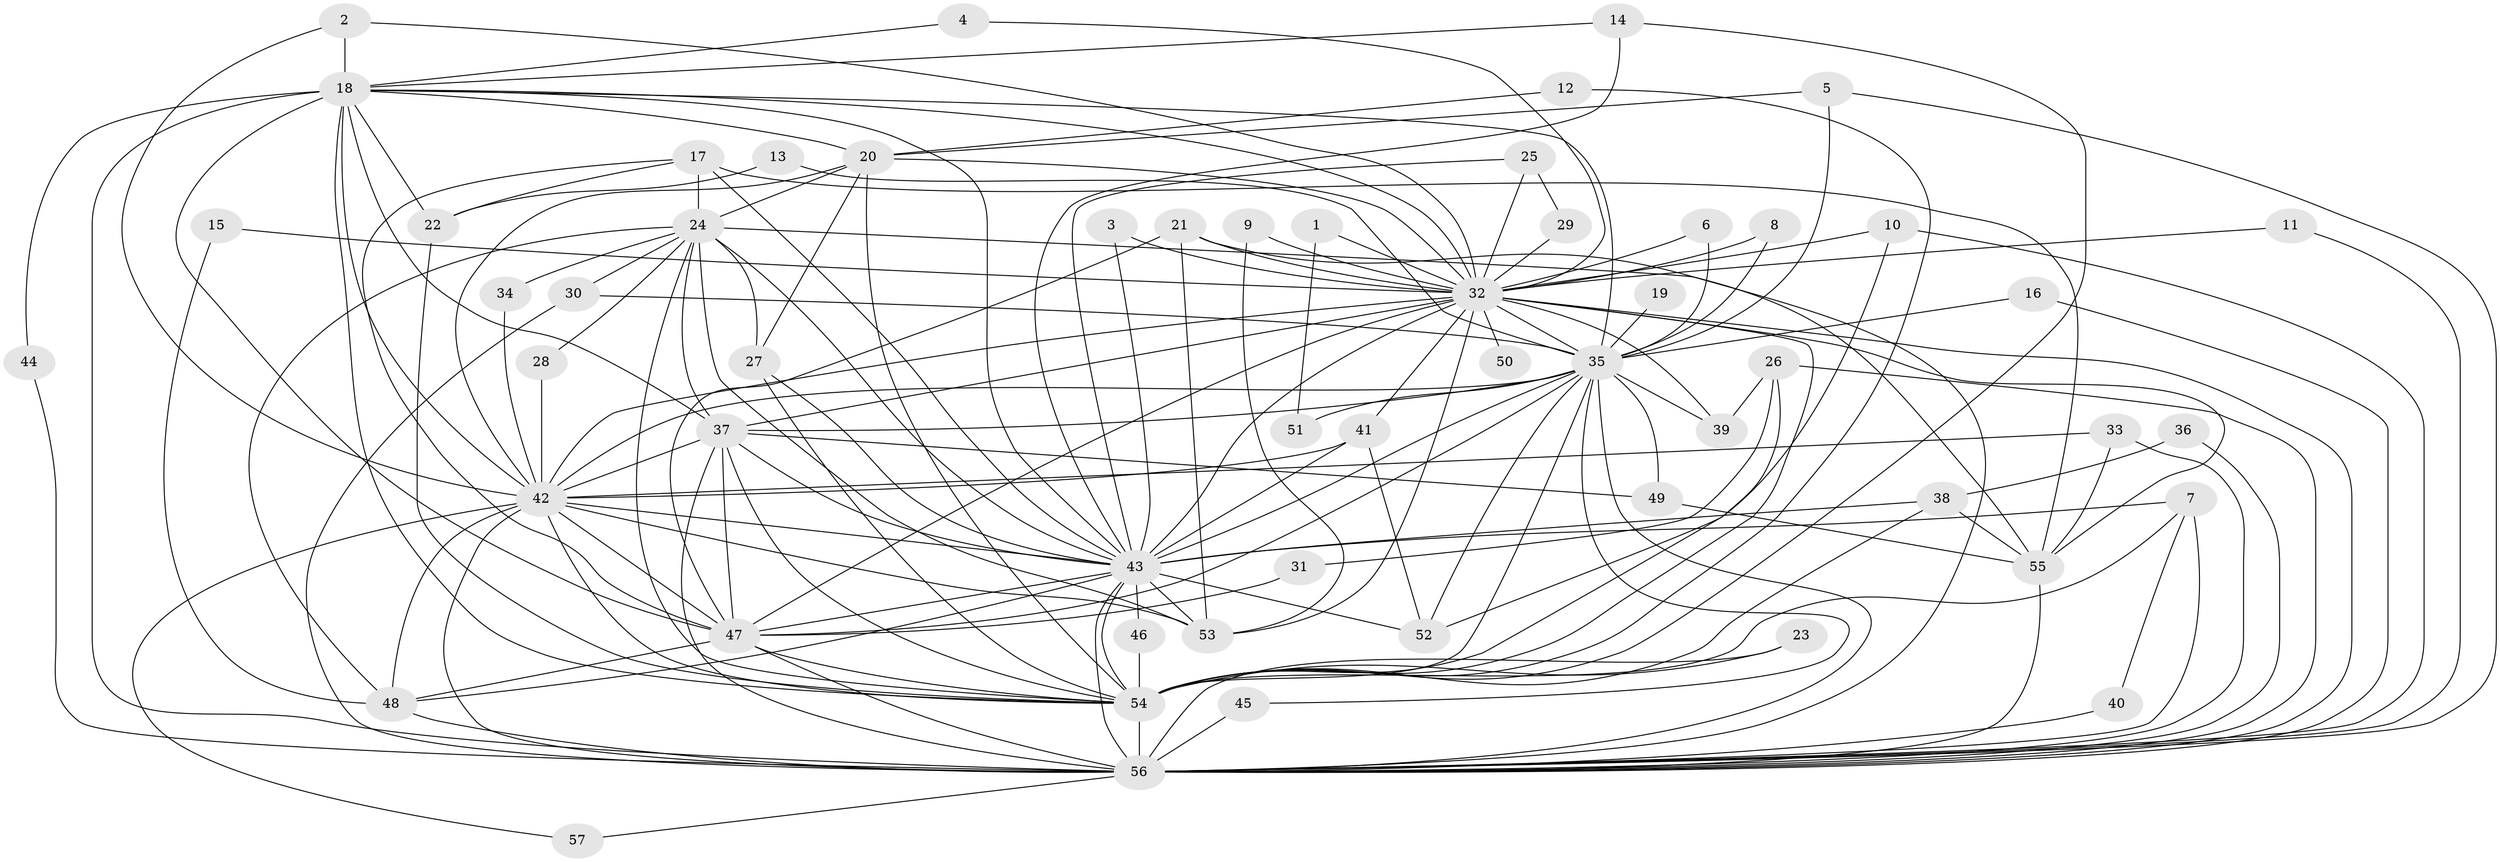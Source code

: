 // original degree distribution, {21: 0.017699115044247787, 12: 0.008849557522123894, 37: 0.008849557522123894, 14: 0.008849557522123894, 16: 0.017699115044247787, 15: 0.008849557522123894, 24: 0.008849557522123894, 17: 0.008849557522123894, 22: 0.008849557522123894, 5: 0.02654867256637168, 3: 0.18584070796460178, 6: 0.035398230088495575, 4: 0.11504424778761062, 2: 0.5221238938053098, 7: 0.008849557522123894, 8: 0.008849557522123894}
// Generated by graph-tools (version 1.1) at 2025/49/03/09/25 03:49:27]
// undirected, 57 vertices, 158 edges
graph export_dot {
graph [start="1"]
  node [color=gray90,style=filled];
  1;
  2;
  3;
  4;
  5;
  6;
  7;
  8;
  9;
  10;
  11;
  12;
  13;
  14;
  15;
  16;
  17;
  18;
  19;
  20;
  21;
  22;
  23;
  24;
  25;
  26;
  27;
  28;
  29;
  30;
  31;
  32;
  33;
  34;
  35;
  36;
  37;
  38;
  39;
  40;
  41;
  42;
  43;
  44;
  45;
  46;
  47;
  48;
  49;
  50;
  51;
  52;
  53;
  54;
  55;
  56;
  57;
  1 -- 32 [weight=1.0];
  1 -- 51 [weight=1.0];
  2 -- 18 [weight=1.0];
  2 -- 32 [weight=1.0];
  2 -- 42 [weight=1.0];
  3 -- 32 [weight=1.0];
  3 -- 43 [weight=1.0];
  4 -- 18 [weight=1.0];
  4 -- 32 [weight=1.0];
  5 -- 20 [weight=1.0];
  5 -- 35 [weight=1.0];
  5 -- 56 [weight=1.0];
  6 -- 32 [weight=1.0];
  6 -- 35 [weight=1.0];
  7 -- 40 [weight=1.0];
  7 -- 43 [weight=1.0];
  7 -- 54 [weight=1.0];
  7 -- 56 [weight=1.0];
  8 -- 32 [weight=1.0];
  8 -- 35 [weight=1.0];
  9 -- 32 [weight=1.0];
  9 -- 53 [weight=1.0];
  10 -- 32 [weight=1.0];
  10 -- 52 [weight=1.0];
  10 -- 56 [weight=1.0];
  11 -- 32 [weight=1.0];
  11 -- 56 [weight=1.0];
  12 -- 20 [weight=1.0];
  12 -- 54 [weight=1.0];
  13 -- 22 [weight=1.0];
  13 -- 35 [weight=1.0];
  14 -- 18 [weight=1.0];
  14 -- 43 [weight=1.0];
  14 -- 54 [weight=1.0];
  15 -- 32 [weight=1.0];
  15 -- 48 [weight=1.0];
  16 -- 35 [weight=1.0];
  16 -- 56 [weight=1.0];
  17 -- 22 [weight=1.0];
  17 -- 24 [weight=1.0];
  17 -- 43 [weight=1.0];
  17 -- 47 [weight=1.0];
  17 -- 55 [weight=1.0];
  18 -- 20 [weight=1.0];
  18 -- 22 [weight=1.0];
  18 -- 32 [weight=1.0];
  18 -- 35 [weight=1.0];
  18 -- 37 [weight=1.0];
  18 -- 42 [weight=1.0];
  18 -- 43 [weight=1.0];
  18 -- 44 [weight=1.0];
  18 -- 47 [weight=1.0];
  18 -- 54 [weight=1.0];
  18 -- 56 [weight=3.0];
  19 -- 35 [weight=1.0];
  20 -- 24 [weight=1.0];
  20 -- 27 [weight=1.0];
  20 -- 32 [weight=1.0];
  20 -- 42 [weight=1.0];
  20 -- 54 [weight=1.0];
  21 -- 32 [weight=1.0];
  21 -- 47 [weight=1.0];
  21 -- 53 [weight=1.0];
  21 -- 56 [weight=1.0];
  22 -- 54 [weight=1.0];
  23 -- 54 [weight=1.0];
  23 -- 56 [weight=1.0];
  24 -- 27 [weight=1.0];
  24 -- 28 [weight=1.0];
  24 -- 30 [weight=1.0];
  24 -- 34 [weight=1.0];
  24 -- 37 [weight=2.0];
  24 -- 43 [weight=1.0];
  24 -- 48 [weight=1.0];
  24 -- 53 [weight=1.0];
  24 -- 54 [weight=1.0];
  24 -- 55 [weight=1.0];
  25 -- 29 [weight=1.0];
  25 -- 32 [weight=2.0];
  25 -- 43 [weight=1.0];
  26 -- 31 [weight=1.0];
  26 -- 39 [weight=1.0];
  26 -- 54 [weight=1.0];
  26 -- 56 [weight=1.0];
  27 -- 43 [weight=1.0];
  27 -- 54 [weight=1.0];
  28 -- 42 [weight=1.0];
  29 -- 32 [weight=1.0];
  30 -- 35 [weight=1.0];
  30 -- 56 [weight=1.0];
  31 -- 47 [weight=1.0];
  32 -- 35 [weight=1.0];
  32 -- 37 [weight=1.0];
  32 -- 39 [weight=1.0];
  32 -- 41 [weight=1.0];
  32 -- 42 [weight=2.0];
  32 -- 43 [weight=3.0];
  32 -- 47 [weight=2.0];
  32 -- 50 [weight=2.0];
  32 -- 53 [weight=1.0];
  32 -- 54 [weight=1.0];
  32 -- 55 [weight=2.0];
  32 -- 56 [weight=2.0];
  33 -- 42 [weight=1.0];
  33 -- 55 [weight=1.0];
  33 -- 56 [weight=1.0];
  34 -- 42 [weight=1.0];
  35 -- 37 [weight=1.0];
  35 -- 39 [weight=2.0];
  35 -- 42 [weight=2.0];
  35 -- 43 [weight=2.0];
  35 -- 45 [weight=1.0];
  35 -- 47 [weight=1.0];
  35 -- 49 [weight=2.0];
  35 -- 51 [weight=1.0];
  35 -- 52 [weight=1.0];
  35 -- 54 [weight=1.0];
  35 -- 56 [weight=2.0];
  36 -- 38 [weight=1.0];
  36 -- 56 [weight=1.0];
  37 -- 42 [weight=1.0];
  37 -- 43 [weight=1.0];
  37 -- 47 [weight=1.0];
  37 -- 49 [weight=1.0];
  37 -- 54 [weight=1.0];
  37 -- 56 [weight=2.0];
  38 -- 43 [weight=1.0];
  38 -- 54 [weight=1.0];
  38 -- 55 [weight=1.0];
  40 -- 56 [weight=1.0];
  41 -- 42 [weight=1.0];
  41 -- 43 [weight=1.0];
  41 -- 52 [weight=1.0];
  42 -- 43 [weight=1.0];
  42 -- 47 [weight=2.0];
  42 -- 48 [weight=1.0];
  42 -- 53 [weight=2.0];
  42 -- 54 [weight=1.0];
  42 -- 56 [weight=2.0];
  42 -- 57 [weight=1.0];
  43 -- 46 [weight=1.0];
  43 -- 47 [weight=1.0];
  43 -- 48 [weight=1.0];
  43 -- 52 [weight=2.0];
  43 -- 53 [weight=1.0];
  43 -- 54 [weight=1.0];
  43 -- 56 [weight=3.0];
  44 -- 56 [weight=1.0];
  45 -- 56 [weight=2.0];
  46 -- 54 [weight=1.0];
  47 -- 48 [weight=1.0];
  47 -- 54 [weight=1.0];
  47 -- 56 [weight=2.0];
  48 -- 56 [weight=1.0];
  49 -- 55 [weight=1.0];
  54 -- 56 [weight=3.0];
  55 -- 56 [weight=1.0];
  56 -- 57 [weight=1.0];
}
